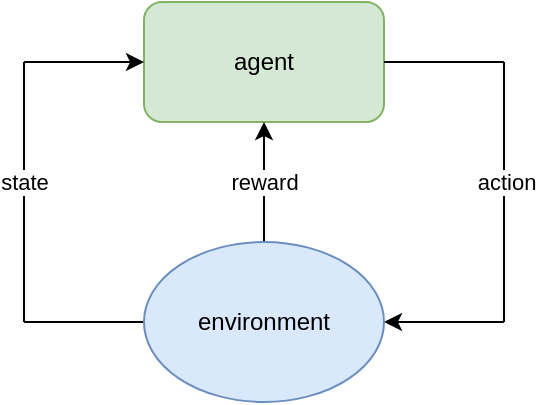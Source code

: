 <mxfile version="13.0.6" type="device"><diagram id="UinvNb5v5JYmcyR1ylly" name="Page-1"><mxGraphModel dx="981" dy="529" grid="1" gridSize="10" guides="1" tooltips="1" connect="1" arrows="1" fold="1" page="1" pageScale="1" pageWidth="827" pageHeight="1169" math="0" shadow="0"><root><mxCell id="0"/><mxCell id="1" parent="0"/><mxCell id="p8X_Y0ZsyhDvNb0SZCRi-1" value="agent" style="rounded=1;whiteSpace=wrap;html=1;fillColor=#d5e8d4;strokeColor=#82b366;" vertex="1" parent="1"><mxGeometry x="140" y="80" width="120" height="60" as="geometry"/></mxCell><mxCell id="p8X_Y0ZsyhDvNb0SZCRi-4" value="" style="endArrow=classic;html=1;entryX=1;entryY=0.5;entryDx=0;entryDy=0;" edge="1" parent="1" target="p8X_Y0ZsyhDvNb0SZCRi-19"><mxGeometry width="50" height="50" relative="1" as="geometry"><mxPoint x="320" y="240" as="sourcePoint"/><mxPoint x="260.0" y="260" as="targetPoint"/></mxGeometry></mxCell><mxCell id="p8X_Y0ZsyhDvNb0SZCRi-6" value="" style="endArrow=none;html=1;entryX=1;entryY=0.5;entryDx=0;entryDy=0;" edge="1" parent="1" target="p8X_Y0ZsyhDvNb0SZCRi-1"><mxGeometry width="50" height="50" relative="1" as="geometry"><mxPoint x="320" y="110" as="sourcePoint"/><mxPoint x="290" y="200" as="targetPoint"/></mxGeometry></mxCell><mxCell id="p8X_Y0ZsyhDvNb0SZCRi-7" value="" style="endArrow=none;html=1;" edge="1" parent="1"><mxGeometry width="50" height="50" relative="1" as="geometry"><mxPoint x="320" y="240" as="sourcePoint"/><mxPoint x="320" y="110" as="targetPoint"/></mxGeometry></mxCell><mxCell id="p8X_Y0ZsyhDvNb0SZCRi-9" value="action" style="edgeLabel;html=1;align=center;verticalAlign=middle;resizable=0;points=[];" vertex="1" connectable="0" parent="p8X_Y0ZsyhDvNb0SZCRi-7"><mxGeometry x="-0.087" y="-1" relative="1" as="geometry"><mxPoint y="-10.69" as="offset"/></mxGeometry></mxCell><mxCell id="p8X_Y0ZsyhDvNb0SZCRi-13" value="" style="endArrow=classic;html=1;exitX=0.5;exitY=0;exitDx=0;exitDy=0;startArrow=none;startFill=0;endFill=1;" edge="1" parent="1"><mxGeometry width="50" height="50" relative="1" as="geometry"><mxPoint x="200" y="200" as="sourcePoint"/><mxPoint x="200" y="140" as="targetPoint"/></mxGeometry></mxCell><mxCell id="p8X_Y0ZsyhDvNb0SZCRi-14" value="reward" style="edgeLabel;html=1;align=center;verticalAlign=middle;resizable=0;points=[];" vertex="1" connectable="0" parent="p8X_Y0ZsyhDvNb0SZCRi-13"><mxGeometry x="-0.087" y="-1" relative="1" as="geometry"><mxPoint x="-1" y="-2.41" as="offset"/></mxGeometry></mxCell><mxCell id="p8X_Y0ZsyhDvNb0SZCRi-15" value="" style="endArrow=none;html=1;entryX=0;entryY=0.5;entryDx=0;entryDy=0;" edge="1" parent="1" target="p8X_Y0ZsyhDvNb0SZCRi-19"><mxGeometry width="50" height="50" relative="1" as="geometry"><mxPoint x="80" y="240" as="sourcePoint"/><mxPoint x="140.0" y="260" as="targetPoint"/></mxGeometry></mxCell><mxCell id="p8X_Y0ZsyhDvNb0SZCRi-16" value="" style="endArrow=classic;html=1;entryX=0;entryY=0.5;entryDx=0;entryDy=0;" edge="1" parent="1" target="p8X_Y0ZsyhDvNb0SZCRi-1"><mxGeometry width="50" height="50" relative="1" as="geometry"><mxPoint x="80" y="110" as="sourcePoint"/><mxPoint x="270.0" y="270" as="targetPoint"/></mxGeometry></mxCell><mxCell id="p8X_Y0ZsyhDvNb0SZCRi-17" value="" style="endArrow=none;html=1;" edge="1" parent="1"><mxGeometry width="50" height="50" relative="1" as="geometry"><mxPoint x="80" y="240" as="sourcePoint"/><mxPoint x="80" y="110" as="targetPoint"/><Array as="points"><mxPoint x="80" y="180"/></Array></mxGeometry></mxCell><mxCell id="p8X_Y0ZsyhDvNb0SZCRi-18" value="state" style="edgeLabel;html=1;align=center;verticalAlign=middle;resizable=0;points=[];" vertex="1" connectable="0" parent="p8X_Y0ZsyhDvNb0SZCRi-17"><mxGeometry x="-0.087" y="-1" relative="1" as="geometry"><mxPoint x="-1" y="-10.69" as="offset"/></mxGeometry></mxCell><mxCell id="p8X_Y0ZsyhDvNb0SZCRi-19" value="environment" style="ellipse;whiteSpace=wrap;html=1;fillColor=#dae8fc;strokeColor=#6c8ebf;" vertex="1" parent="1"><mxGeometry x="140" y="200" width="120" height="80" as="geometry"/></mxCell></root></mxGraphModel></diagram></mxfile>